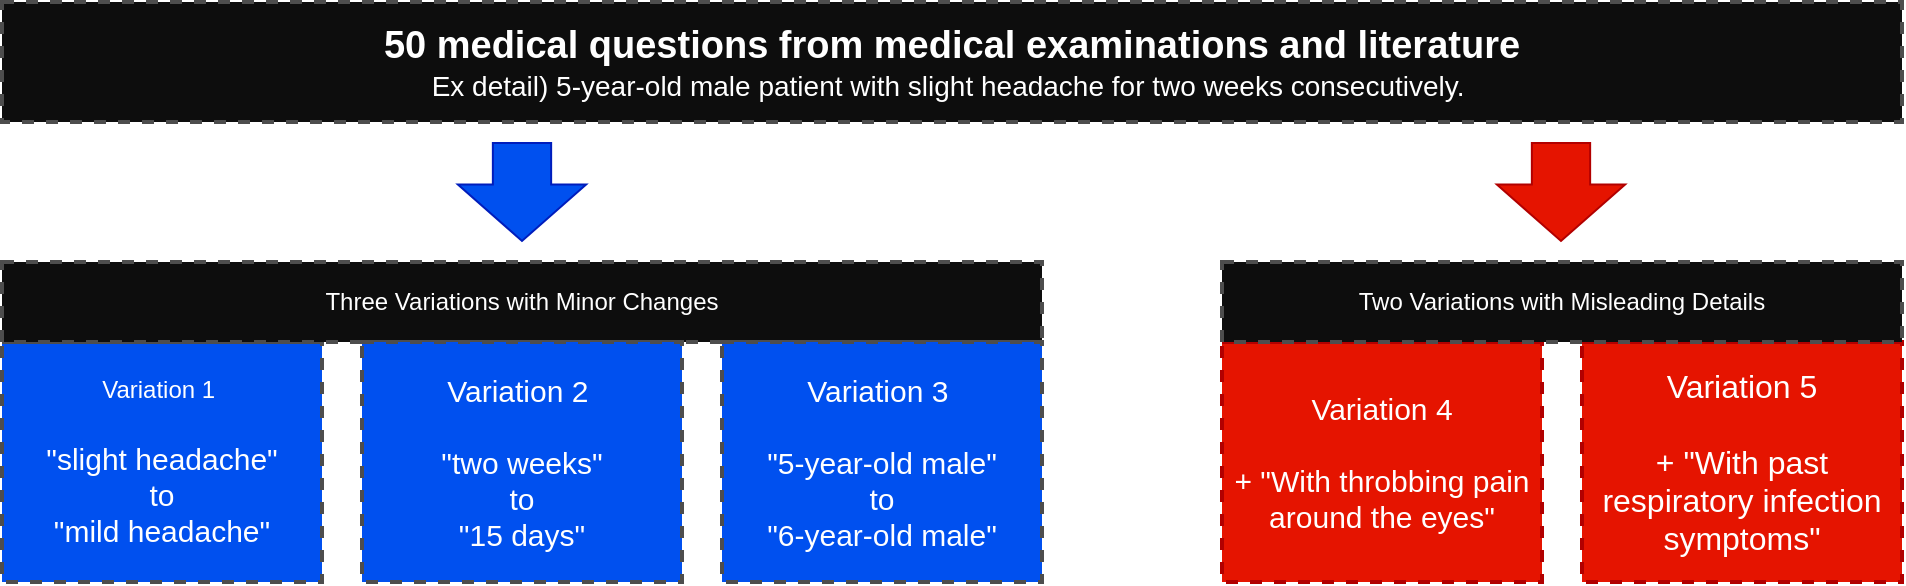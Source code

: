 <mxfile version="24.3.1" type="github">
  <diagram name="페이지-1" id="39ceR5SjpVw7d4PdW8FL">
    <mxGraphModel dx="1593" dy="858" grid="1" gridSize="10" guides="1" tooltips="1" connect="1" arrows="1" fold="1" page="1" pageScale="1" pageWidth="827" pageHeight="1169" math="0" shadow="0">
      <root>
        <mxCell id="0" />
        <mxCell id="1" parent="0" />
        <mxCell id="roHjHKkOjfpz44d4DHB6-19" value="Variation 1&amp;nbsp;&lt;div style=&quot;font-size: 15px;&quot;&gt;&lt;span style=&quot;background-color: initial;&quot;&gt;&amp;nbsp;&lt;/span&gt;&lt;div&gt;&quot;slight headache&quot;&lt;/div&gt;&lt;div&gt;&amp;nbsp;to&amp;nbsp;&lt;/div&gt;&lt;div&gt;&quot;mild headache&quot;&lt;/div&gt;&lt;/div&gt;" style="rounded=0;whiteSpace=wrap;html=1;fillColor=#0050ef;fontColor=#ffffff;strokeColor=#4D4D4D;perimeterSpacing=9;strokeWidth=2;dashed=1;align=center;" vertex="1" parent="1">
          <mxGeometry x="20" y="190" width="160" height="120" as="geometry" />
        </mxCell>
        <mxCell id="roHjHKkOjfpz44d4DHB6-20" value="Three Variations with Minor Changes" style="rounded=0;whiteSpace=wrap;html=1;fillColor=#0D0D0D;fontColor=#ffffff;strokeColor=#4D4D4D;strokeWidth=2;dashed=1;" vertex="1" parent="1">
          <mxGeometry x="20" y="150" width="520" height="40" as="geometry" />
        </mxCell>
        <mxCell id="roHjHKkOjfpz44d4DHB6-23" value="&lt;font style=&quot;font-size: 15px;&quot;&gt;Variation 4&lt;/font&gt;&lt;div style=&quot;font-size: 15px;&quot;&gt;&lt;font style=&quot;font-size: 15px;&quot;&gt;&lt;br&gt;&lt;/font&gt;&lt;/div&gt;&lt;div style=&quot;font-size: 15px;&quot;&gt;&lt;font style=&quot;font-size: 15px;&quot;&gt;+ &quot;With throbbing pain around the eyes&quot;&lt;/font&gt;&lt;/div&gt;" style="rounded=0;whiteSpace=wrap;html=1;fillColor=#e51400;fontColor=#ffffff;strokeColor=#B20000;perimeterSpacing=9;strokeWidth=2;dashed=1;" vertex="1" parent="1">
          <mxGeometry x="630" y="190" width="160" height="120" as="geometry" />
        </mxCell>
        <mxCell id="roHjHKkOjfpz44d4DHB6-24" value="&lt;font style=&quot;font-size: 16px;&quot;&gt;Variation 5&lt;/font&gt;&lt;div style=&quot;font-size: 16px;&quot;&gt;&lt;font style=&quot;font-size: 16px;&quot;&gt;&lt;br&gt;&lt;/font&gt;&lt;/div&gt;&lt;div style=&quot;font-size: 16px;&quot;&gt;&lt;font style=&quot;font-size: 16px;&quot;&gt;+ &quot;With past respiratory infection symptoms&quot;&lt;/font&gt;&lt;/div&gt;" style="rounded=0;whiteSpace=wrap;html=1;fillColor=#e51400;fontColor=#ffffff;strokeColor=#B20000;perimeterSpacing=9;strokeWidth=2;dashed=1;" vertex="1" parent="1">
          <mxGeometry x="810" y="190" width="160" height="120" as="geometry" />
        </mxCell>
        <mxCell id="roHjHKkOjfpz44d4DHB6-25" value="Two Variations with Misleading Details" style="rounded=0;whiteSpace=wrap;html=1;fillColor=#0D0D0D;fontColor=#ffffff;strokeColor=#4D4D4D;strokeWidth=2;dashed=1;" vertex="1" parent="1">
          <mxGeometry x="630" y="150" width="340" height="40" as="geometry" />
        </mxCell>
        <mxCell id="roHjHKkOjfpz44d4DHB6-28" value="&lt;font style=&quot;font-size: 19px;&quot;&gt;&lt;b&gt;50 medical questions from medical examinations and literature&lt;/b&gt;&lt;/font&gt;&lt;div&gt;&lt;font style=&quot;font-size: 14px;&quot;&gt;Ex detail) 5-year-old male patient with slight headache for two weeks consecutively.&amp;nbsp;&lt;/font&gt;&lt;/div&gt;" style="rounded=0;whiteSpace=wrap;html=1;fillColor=#0D0D0D;fontColor=#ffffff;strokeColor=#4D4D4D;strokeWidth=2;dashed=1;" vertex="1" parent="1">
          <mxGeometry x="20" y="20" width="950" height="60" as="geometry" />
        </mxCell>
        <mxCell id="roHjHKkOjfpz44d4DHB6-32" value="" style="shape=flexArrow;endArrow=classic;html=1;rounded=0;endWidth=34;endSize=9.097;width=29.143;fillColor=#0050ef;strokeColor=#001DBC;" edge="1" parent="1">
          <mxGeometry width="50" height="50" relative="1" as="geometry">
            <mxPoint x="280" y="90" as="sourcePoint" />
            <mxPoint x="280" y="140" as="targetPoint" />
          </mxGeometry>
        </mxCell>
        <mxCell id="roHjHKkOjfpz44d4DHB6-38" value="&lt;font style=&quot;font-size: 15px;&quot;&gt;Variation 2&amp;nbsp;&lt;/font&gt;&lt;div style=&quot;font-size: 15px;&quot;&gt;&lt;span style=&quot;background-color: initial;&quot;&gt;&lt;font style=&quot;font-size: 15px;&quot;&gt;&amp;nbsp;&lt;/font&gt;&lt;/span&gt;&lt;div style=&quot;&quot;&gt;&lt;font style=&quot;font-size: 15px;&quot;&gt;&quot;two weeks&quot;&lt;/font&gt;&lt;/div&gt;&lt;div style=&quot;&quot;&gt;&lt;font style=&quot;font-size: 15px;&quot;&gt;&amp;nbsp;to&amp;nbsp;&lt;/font&gt;&lt;/div&gt;&lt;div style=&quot;&quot;&gt;&lt;font style=&quot;font-size: 15px;&quot;&gt;&quot;15 days&quot;&lt;/font&gt;&lt;/div&gt;&lt;/div&gt;" style="rounded=0;whiteSpace=wrap;html=1;fillColor=#0050ef;fontColor=#ffffff;strokeColor=#4D4D4D;perimeterSpacing=9;strokeWidth=2;dashed=1;align=center;" vertex="1" parent="1">
          <mxGeometry x="200" y="190" width="160" height="120" as="geometry" />
        </mxCell>
        <mxCell id="roHjHKkOjfpz44d4DHB6-39" value="&lt;font style=&quot;font-size: 15px;&quot;&gt;Variation 3&amp;nbsp;&lt;/font&gt;&lt;div style=&quot;font-size: 15px;&quot;&gt;&lt;span style=&quot;background-color: initial;&quot;&gt;&lt;font style=&quot;font-size: 15px;&quot;&gt;&amp;nbsp;&lt;/font&gt;&lt;/span&gt;&lt;div style=&quot;&quot;&gt;&lt;font style=&quot;font-size: 15px;&quot;&gt;&quot;5-year-old male&quot;&lt;/font&gt;&lt;/div&gt;&lt;div style=&quot;&quot;&gt;&lt;font style=&quot;font-size: 15px;&quot;&gt;&amp;nbsp;to&amp;nbsp;&lt;/font&gt;&lt;/div&gt;&lt;div style=&quot;&quot;&gt;&lt;font style=&quot;font-size: 15px;&quot;&gt;&quot;6-year-old male&quot;&lt;/font&gt;&lt;/div&gt;&lt;/div&gt;" style="rounded=0;whiteSpace=wrap;html=1;fillColor=#0050ef;fontColor=#ffffff;strokeColor=#4D4D4D;perimeterSpacing=9;strokeWidth=2;dashed=1;align=center;" vertex="1" parent="1">
          <mxGeometry x="380" y="190" width="160" height="120" as="geometry" />
        </mxCell>
        <mxCell id="roHjHKkOjfpz44d4DHB6-41" value="" style="shape=flexArrow;endArrow=classic;html=1;rounded=0;endWidth=34;endSize=9.097;width=29.143;fillColor=#e51400;strokeColor=#B20000;" edge="1" parent="1">
          <mxGeometry width="50" height="50" relative="1" as="geometry">
            <mxPoint x="799.5" y="90" as="sourcePoint" />
            <mxPoint x="799.5" y="140" as="targetPoint" />
          </mxGeometry>
        </mxCell>
      </root>
    </mxGraphModel>
  </diagram>
</mxfile>
